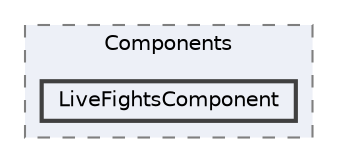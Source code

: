 digraph "Bloberts/Scripts/UI/Components/LiveFightsComponent"
{
 // LATEX_PDF_SIZE
  bgcolor="transparent";
  edge [fontname=Helvetica,fontsize=10,labelfontname=Helvetica,labelfontsize=10];
  node [fontname=Helvetica,fontsize=10,shape=box,height=0.2,width=0.4];
  compound=true
  subgraph clusterdir_87cc03029c4ec6f21ab385a6bf609d9d {
    graph [ bgcolor="#edf0f7", pencolor="grey50", label="Components", fontname=Helvetica,fontsize=10 style="filled,dashed", URL="dir_87cc03029c4ec6f21ab385a6bf609d9d.html",tooltip=""]
  dir_7cf116dc744c3c710ba60246c00b3653 [label="LiveFightsComponent", fillcolor="#edf0f7", color="grey25", style="filled,bold", URL="dir_7cf116dc744c3c710ba60246c00b3653.html",tooltip=""];
  }
}
